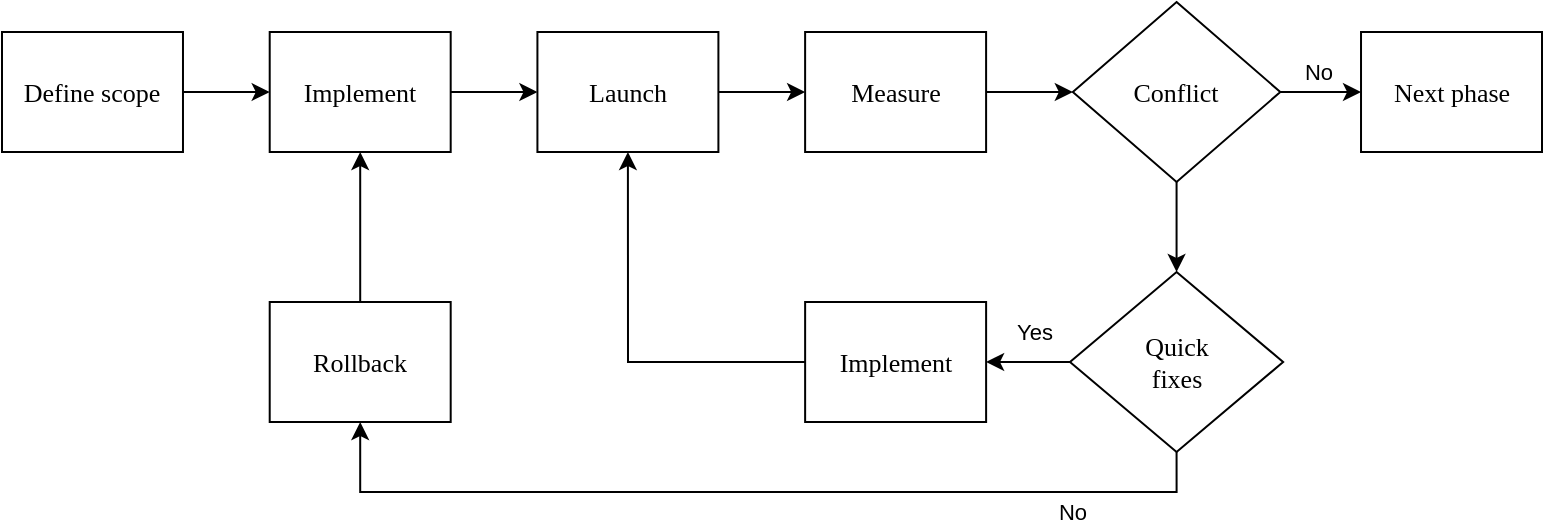 <mxfile version="24.8.4">
  <diagram name="v1" id="kd1e5ig2k19jI86BEyhs">
    <mxGraphModel dx="1195" dy="634" grid="1" gridSize="10" guides="1" tooltips="1" connect="1" arrows="1" fold="1" page="1" pageScale="1" pageWidth="1400" pageHeight="850" math="0" shadow="0">
      <root>
        <mxCell id="0" />
        <mxCell id="1" parent="0" />
        <mxCell id="4C8cU2cOpW6VKcgBvjWv-55" value="" style="group" vertex="1" connectable="0" parent="1">
          <mxGeometry x="40" y="105" width="770" height="225" as="geometry" />
        </mxCell>
        <mxCell id="4C8cU2cOpW6VKcgBvjWv-45" style="edgeStyle=orthogonalEdgeStyle;rounded=0;orthogonalLoop=1;jettySize=auto;html=1;exitX=1;exitY=0.5;exitDx=0;exitDy=0;entryX=0;entryY=0.5;entryDx=0;entryDy=0;" edge="1" parent="4C8cU2cOpW6VKcgBvjWv-55" source="4C8cU2cOpW6VKcgBvjWv-6" target="4C8cU2cOpW6VKcgBvjWv-7">
          <mxGeometry relative="1" as="geometry" />
        </mxCell>
        <mxCell id="4C8cU2cOpW6VKcgBvjWv-6" value="Define scope" style="rounded=0;whiteSpace=wrap;html=1;fontColor=#000000;strokeColor=default;fillColor=none;fontFamily=Adobe Clean;fontSize=13;strokeWidth=1;" vertex="1" parent="4C8cU2cOpW6VKcgBvjWv-55">
          <mxGeometry y="15" width="90.488" height="60" as="geometry" />
        </mxCell>
        <mxCell id="4C8cU2cOpW6VKcgBvjWv-46" style="edgeStyle=orthogonalEdgeStyle;rounded=0;orthogonalLoop=1;jettySize=auto;html=1;exitX=1;exitY=0.5;exitDx=0;exitDy=0;entryX=0;entryY=0.5;entryDx=0;entryDy=0;" edge="1" parent="4C8cU2cOpW6VKcgBvjWv-55" source="4C8cU2cOpW6VKcgBvjWv-7" target="4C8cU2cOpW6VKcgBvjWv-8">
          <mxGeometry relative="1" as="geometry" />
        </mxCell>
        <mxCell id="4C8cU2cOpW6VKcgBvjWv-7" value="Implement" style="rounded=0;whiteSpace=wrap;html=1;fontColor=#000000;strokeColor=default;fillColor=none;fontFamily=Adobe Clean;fontSize=13;strokeWidth=1;" vertex="1" parent="4C8cU2cOpW6VKcgBvjWv-55">
          <mxGeometry x="133.854" y="15" width="90.488" height="60" as="geometry" />
        </mxCell>
        <mxCell id="4C8cU2cOpW6VKcgBvjWv-47" style="edgeStyle=orthogonalEdgeStyle;rounded=0;orthogonalLoop=1;jettySize=auto;html=1;exitX=1;exitY=0.5;exitDx=0;exitDy=0;entryX=0;entryY=0.5;entryDx=0;entryDy=0;" edge="1" parent="4C8cU2cOpW6VKcgBvjWv-55" source="4C8cU2cOpW6VKcgBvjWv-8" target="4C8cU2cOpW6VKcgBvjWv-9">
          <mxGeometry relative="1" as="geometry" />
        </mxCell>
        <mxCell id="4C8cU2cOpW6VKcgBvjWv-8" value="Launch" style="rounded=0;whiteSpace=wrap;html=1;fontColor=#000000;strokeColor=default;fillColor=none;fontFamily=Adobe Clean;fontSize=13;strokeWidth=1;" vertex="1" parent="4C8cU2cOpW6VKcgBvjWv-55">
          <mxGeometry x="267.709" y="15" width="90.488" height="60" as="geometry" />
        </mxCell>
        <mxCell id="4C8cU2cOpW6VKcgBvjWv-48" style="edgeStyle=orthogonalEdgeStyle;rounded=0;orthogonalLoop=1;jettySize=auto;html=1;exitX=1;exitY=0.5;exitDx=0;exitDy=0;entryX=0;entryY=0.5;entryDx=0;entryDy=0;" edge="1" parent="4C8cU2cOpW6VKcgBvjWv-55" source="4C8cU2cOpW6VKcgBvjWv-9" target="4C8cU2cOpW6VKcgBvjWv-43">
          <mxGeometry relative="1" as="geometry" />
        </mxCell>
        <mxCell id="4C8cU2cOpW6VKcgBvjWv-9" value="Measure" style="rounded=0;whiteSpace=wrap;html=1;fontColor=#000000;strokeColor=default;fillColor=none;fontFamily=Adobe Clean;fontSize=13;strokeWidth=1;" vertex="1" parent="4C8cU2cOpW6VKcgBvjWv-55">
          <mxGeometry x="401.562" y="15" width="90.488" height="60" as="geometry" />
        </mxCell>
        <mxCell id="4C8cU2cOpW6VKcgBvjWv-52" style="edgeStyle=orthogonalEdgeStyle;rounded=0;orthogonalLoop=1;jettySize=auto;html=1;exitX=0.5;exitY=0;exitDx=0;exitDy=0;entryX=0.5;entryY=1;entryDx=0;entryDy=0;" edge="1" parent="4C8cU2cOpW6VKcgBvjWv-55" source="4C8cU2cOpW6VKcgBvjWv-10" target="4C8cU2cOpW6VKcgBvjWv-7">
          <mxGeometry relative="1" as="geometry" />
        </mxCell>
        <mxCell id="4C8cU2cOpW6VKcgBvjWv-10" value="Rollback" style="rounded=0;whiteSpace=wrap;html=1;fontColor=#000000;strokeColor=default;fillColor=none;fontFamily=Adobe Clean;fontSize=13;strokeWidth=1;" vertex="1" parent="4C8cU2cOpW6VKcgBvjWv-55">
          <mxGeometry x="133.855" y="150" width="90.488" height="60" as="geometry" />
        </mxCell>
        <mxCell id="4C8cU2cOpW6VKcgBvjWv-54" style="edgeStyle=orthogonalEdgeStyle;rounded=0;orthogonalLoop=1;jettySize=auto;html=1;exitX=0;exitY=0.5;exitDx=0;exitDy=0;entryX=0.5;entryY=1;entryDx=0;entryDy=0;" edge="1" parent="4C8cU2cOpW6VKcgBvjWv-55" source="4C8cU2cOpW6VKcgBvjWv-11" target="4C8cU2cOpW6VKcgBvjWv-8">
          <mxGeometry relative="1" as="geometry" />
        </mxCell>
        <mxCell id="4C8cU2cOpW6VKcgBvjWv-11" value="Implement" style="rounded=0;whiteSpace=wrap;html=1;fontColor=#000000;strokeColor=default;fillColor=none;fontFamily=Adobe Clean;fontSize=13;strokeWidth=1;" vertex="1" parent="4C8cU2cOpW6VKcgBvjWv-55">
          <mxGeometry x="401.565" y="150" width="90.488" height="60" as="geometry" />
        </mxCell>
        <mxCell id="4C8cU2cOpW6VKcgBvjWv-41" value="Next phase" style="rounded=0;whiteSpace=wrap;html=1;fontColor=#000000;strokeColor=default;fillColor=none;fontFamily=Adobe Clean;fontSize=13;strokeWidth=1;" vertex="1" parent="4C8cU2cOpW6VKcgBvjWv-55">
          <mxGeometry x="679.512" y="15" width="90.488" height="60" as="geometry" />
        </mxCell>
        <mxCell id="4C8cU2cOpW6VKcgBvjWv-49" style="edgeStyle=orthogonalEdgeStyle;rounded=0;orthogonalLoop=1;jettySize=auto;html=1;exitX=1;exitY=0.5;exitDx=0;exitDy=0;entryX=0;entryY=0.5;entryDx=0;entryDy=0;" edge="1" parent="4C8cU2cOpW6VKcgBvjWv-55" source="4C8cU2cOpW6VKcgBvjWv-43" target="4C8cU2cOpW6VKcgBvjWv-41">
          <mxGeometry relative="1" as="geometry" />
        </mxCell>
        <mxCell id="4C8cU2cOpW6VKcgBvjWv-56" value="No" style="edgeLabel;html=1;align=center;verticalAlign=middle;resizable=0;points=[];" vertex="1" connectable="0" parent="4C8cU2cOpW6VKcgBvjWv-49">
          <mxGeometry x="-0.641" y="1" relative="1" as="geometry">
            <mxPoint x="12" y="-9" as="offset" />
          </mxGeometry>
        </mxCell>
        <mxCell id="4C8cU2cOpW6VKcgBvjWv-53" style="edgeStyle=orthogonalEdgeStyle;rounded=0;orthogonalLoop=1;jettySize=auto;html=1;exitX=0.5;exitY=1;exitDx=0;exitDy=0;" edge="1" parent="4C8cU2cOpW6VKcgBvjWv-55" source="4C8cU2cOpW6VKcgBvjWv-43" target="4C8cU2cOpW6VKcgBvjWv-44">
          <mxGeometry relative="1" as="geometry" />
        </mxCell>
        <mxCell id="4C8cU2cOpW6VKcgBvjWv-43" value="Conflict" style="rhombus;whiteSpace=wrap;html=1;rounded=0;fillColor=none;strokeColor=default;fontFamily=Adobe Clean;fontSize=13;strokeWidth=1;" vertex="1" parent="4C8cU2cOpW6VKcgBvjWv-55">
          <mxGeometry x="535.417" width="103.737" height="90" as="geometry" />
        </mxCell>
        <mxCell id="4C8cU2cOpW6VKcgBvjWv-50" style="edgeStyle=orthogonalEdgeStyle;rounded=0;orthogonalLoop=1;jettySize=auto;html=1;exitX=0;exitY=0.5;exitDx=0;exitDy=0;entryX=1;entryY=0.5;entryDx=0;entryDy=0;" edge="1" parent="4C8cU2cOpW6VKcgBvjWv-55" source="4C8cU2cOpW6VKcgBvjWv-44" target="4C8cU2cOpW6VKcgBvjWv-11">
          <mxGeometry relative="1" as="geometry" />
        </mxCell>
        <mxCell id="4C8cU2cOpW6VKcgBvjWv-57" value="Yes" style="edgeLabel;html=1;align=center;verticalAlign=middle;resizable=0;points=[];" vertex="1" connectable="0" parent="4C8cU2cOpW6VKcgBvjWv-50">
          <mxGeometry x="-0.143" y="1" relative="1" as="geometry">
            <mxPoint y="-16" as="offset" />
          </mxGeometry>
        </mxCell>
        <mxCell id="4C8cU2cOpW6VKcgBvjWv-51" style="edgeStyle=orthogonalEdgeStyle;rounded=0;orthogonalLoop=1;jettySize=auto;html=1;exitX=0.5;exitY=1;exitDx=0;exitDy=0;entryX=0.5;entryY=1;entryDx=0;entryDy=0;" edge="1" parent="4C8cU2cOpW6VKcgBvjWv-55" source="4C8cU2cOpW6VKcgBvjWv-44" target="4C8cU2cOpW6VKcgBvjWv-10">
          <mxGeometry relative="1" as="geometry" />
        </mxCell>
        <mxCell id="4C8cU2cOpW6VKcgBvjWv-58" value="No" style="edgeLabel;html=1;align=center;verticalAlign=middle;resizable=0;points=[];" vertex="1" connectable="0" parent="4C8cU2cOpW6VKcgBvjWv-51">
          <mxGeometry x="-0.626" y="1" relative="1" as="geometry">
            <mxPoint x="14" y="9" as="offset" />
          </mxGeometry>
        </mxCell>
        <mxCell id="4C8cU2cOpW6VKcgBvjWv-44" value="Quick&lt;br style=&quot;font-size: 13px;&quot;&gt;fixes" style="rhombus;whiteSpace=wrap;html=1;rounded=0;fillColor=none;strokeColor=default;fontFamily=Adobe Clean;fontSize=13;strokeWidth=1;" vertex="1" parent="4C8cU2cOpW6VKcgBvjWv-55">
          <mxGeometry x="534.001" y="135" width="106.57" height="90" as="geometry" />
        </mxCell>
      </root>
    </mxGraphModel>
  </diagram>
</mxfile>
